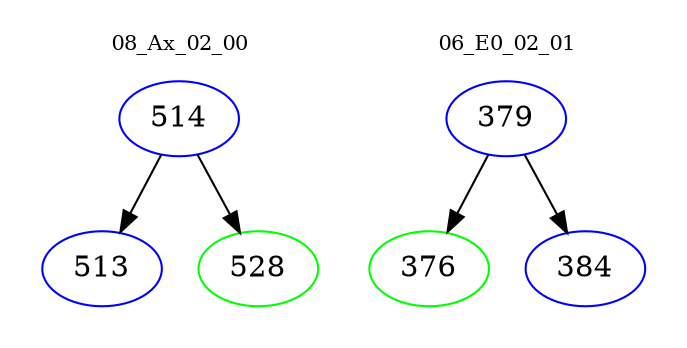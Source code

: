 digraph{
subgraph cluster_0 {
color = white
label = "08_Ax_02_00";
fontsize=10;
T0_514 [label="514", color="blue"]
T0_514 -> T0_513 [color="black"]
T0_513 [label="513", color="blue"]
T0_514 -> T0_528 [color="black"]
T0_528 [label="528", color="green"]
}
subgraph cluster_1 {
color = white
label = "06_E0_02_01";
fontsize=10;
T1_379 [label="379", color="blue"]
T1_379 -> T1_376 [color="black"]
T1_376 [label="376", color="green"]
T1_379 -> T1_384 [color="black"]
T1_384 [label="384", color="blue"]
}
}
